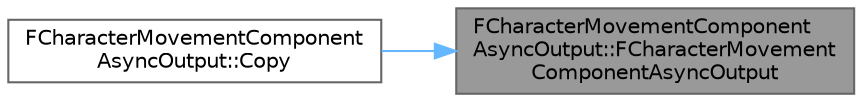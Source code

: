 digraph "FCharacterMovementComponentAsyncOutput::FCharacterMovementComponentAsyncOutput"
{
 // INTERACTIVE_SVG=YES
 // LATEX_PDF_SIZE
  bgcolor="transparent";
  edge [fontname=Helvetica,fontsize=10,labelfontname=Helvetica,labelfontsize=10];
  node [fontname=Helvetica,fontsize=10,shape=box,height=0.2,width=0.4];
  rankdir="RL";
  Node1 [id="Node000001",label="FCharacterMovementComponent\lAsyncOutput::FCharacterMovement\lComponentAsyncOutput",height=0.2,width=0.4,color="gray40", fillcolor="grey60", style="filled", fontcolor="black",tooltip=" "];
  Node1 -> Node2 [id="edge1_Node000001_Node000002",dir="back",color="steelblue1",style="solid",tooltip=" "];
  Node2 [id="Node000002",label="FCharacterMovementComponent\lAsyncOutput::Copy",height=0.2,width=0.4,color="grey40", fillcolor="white", style="filled",URL="$db/d49/structFCharacterMovementComponentAsyncOutput.html#a4fdb5b9e27a382d0fc57a11194564eed",tooltip=" "];
}
